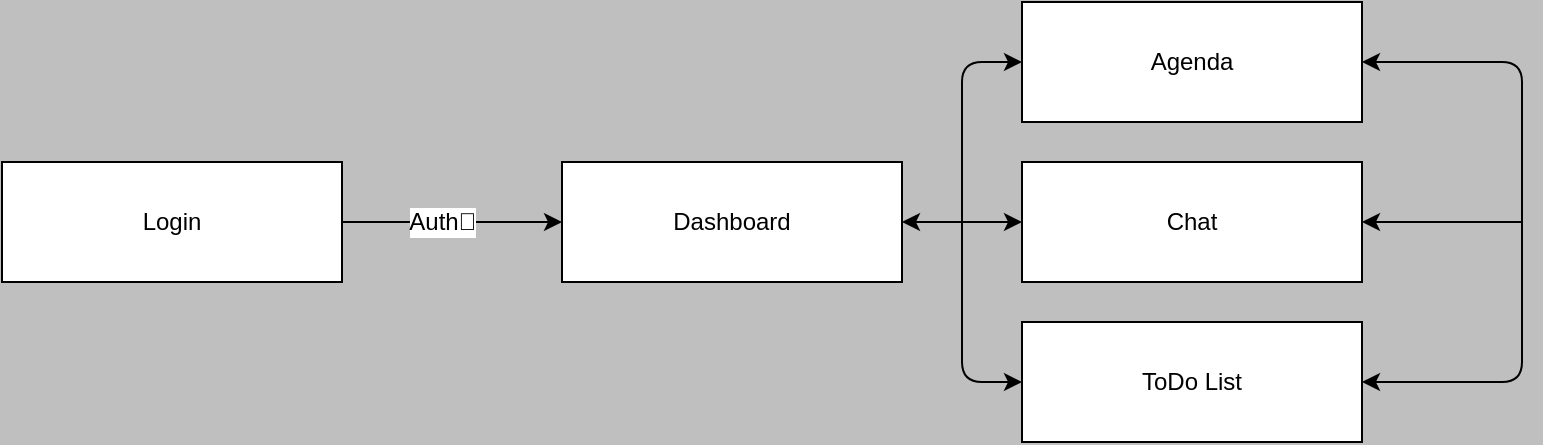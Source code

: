 <mxfile>
    <diagram id="-pWHjOKIwTdhM7gEdv3u" name="Page-1">
        <mxGraphModel dx="655" dy="457" grid="1" gridSize="10" guides="1" tooltips="1" connect="1" arrows="1" fold="1" page="1" pageScale="1" pageWidth="827" pageHeight="1169" background="#BFBFBF" math="0" shadow="0">
            <root>
                <mxCell id="0"/>
                <mxCell id="1" parent="0"/>
                <mxCell id="24" style="edgeStyle=none;html=1;exitX=1;exitY=0.5;exitDx=0;exitDy=0;entryX=0;entryY=0.5;entryDx=0;entryDy=0;strokeColor=#000000;" parent="1" source="2" target="7" edge="1">
                    <mxGeometry relative="1" as="geometry"/>
                </mxCell>
                <mxCell id="31" value="&lt;span style=&quot;font-size: 12px&quot;&gt;Auth🔐&lt;/span&gt;" style="edgeLabel;html=1;align=center;verticalAlign=middle;resizable=0;points=[];" parent="24" vertex="1" connectable="0">
                    <mxGeometry x="-0.255" y="-1" relative="1" as="geometry">
                        <mxPoint x="9" y="-1" as="offset"/>
                    </mxGeometry>
                </mxCell>
                <mxCell id="2" value="Login" style="rounded=0;whiteSpace=wrap;html=1;" parent="1" vertex="1">
                    <mxGeometry x="40" y="340" width="170" height="60" as="geometry"/>
                </mxCell>
                <mxCell id="4" value="ToDo List" style="rounded=0;whiteSpace=wrap;html=1;" parent="1" vertex="1">
                    <mxGeometry x="550" y="420" width="170" height="60" as="geometry"/>
                </mxCell>
                <mxCell id="5" value="Agenda" style="rounded=0;whiteSpace=wrap;html=1;" parent="1" vertex="1">
                    <mxGeometry x="550" y="260" width="170" height="60" as="geometry"/>
                </mxCell>
                <mxCell id="6" value="Chat" style="rounded=0;whiteSpace=wrap;html=1;" parent="1" vertex="1">
                    <mxGeometry x="550" y="340" width="170" height="60" as="geometry"/>
                </mxCell>
                <mxCell id="7" value="Dashboard" style="rounded=0;whiteSpace=wrap;html=1;" parent="1" vertex="1">
                    <mxGeometry x="320" y="340" width="170" height="60" as="geometry"/>
                </mxCell>
                <mxCell id="29" value="" style="endArrow=classic;startArrow=classic;html=1;strokeColor=#000000;entryX=1;entryY=0.5;entryDx=0;entryDy=0;exitX=1;exitY=0.5;exitDx=0;exitDy=0;" parent="1" source="4" target="5" edge="1">
                    <mxGeometry width="50" height="50" relative="1" as="geometry">
                        <mxPoint x="800" y="480" as="sourcePoint"/>
                        <mxPoint x="440" y="380" as="targetPoint"/>
                        <Array as="points">
                            <mxPoint x="800" y="450"/>
                            <mxPoint x="800" y="290"/>
                        </Array>
                    </mxGeometry>
                </mxCell>
                <mxCell id="30" value="" style="endArrow=classic;html=1;strokeColor=#000000;entryX=1;entryY=0.5;entryDx=0;entryDy=0;" parent="1" target="6" edge="1">
                    <mxGeometry width="50" height="50" relative="1" as="geometry">
                        <mxPoint x="800" y="370" as="sourcePoint"/>
                        <mxPoint x="800" y="340" as="targetPoint"/>
                    </mxGeometry>
                </mxCell>
                <mxCell id="32" value="" style="endArrow=classic;startArrow=classic;html=1;entryX=0;entryY=0.5;entryDx=0;entryDy=0;exitX=0;exitY=0.5;exitDx=0;exitDy=0;" edge="1" parent="1" source="4" target="5">
                    <mxGeometry width="50" height="50" relative="1" as="geometry">
                        <mxPoint x="440" y="315" as="sourcePoint"/>
                        <mxPoint x="490" y="265" as="targetPoint"/>
                        <Array as="points">
                            <mxPoint x="520" y="450"/>
                            <mxPoint x="520" y="290"/>
                        </Array>
                    </mxGeometry>
                </mxCell>
                <mxCell id="33" value="" style="endArrow=classic;startArrow=classic;html=1;entryX=0;entryY=0.5;entryDx=0;entryDy=0;exitX=1;exitY=0.5;exitDx=0;exitDy=0;" edge="1" parent="1" source="7" target="6">
                    <mxGeometry width="50" height="50" relative="1" as="geometry">
                        <mxPoint x="250" y="475" as="sourcePoint"/>
                        <mxPoint x="395" y="425" as="targetPoint"/>
                    </mxGeometry>
                </mxCell>
            </root>
        </mxGraphModel>
    </diagram>
</mxfile>